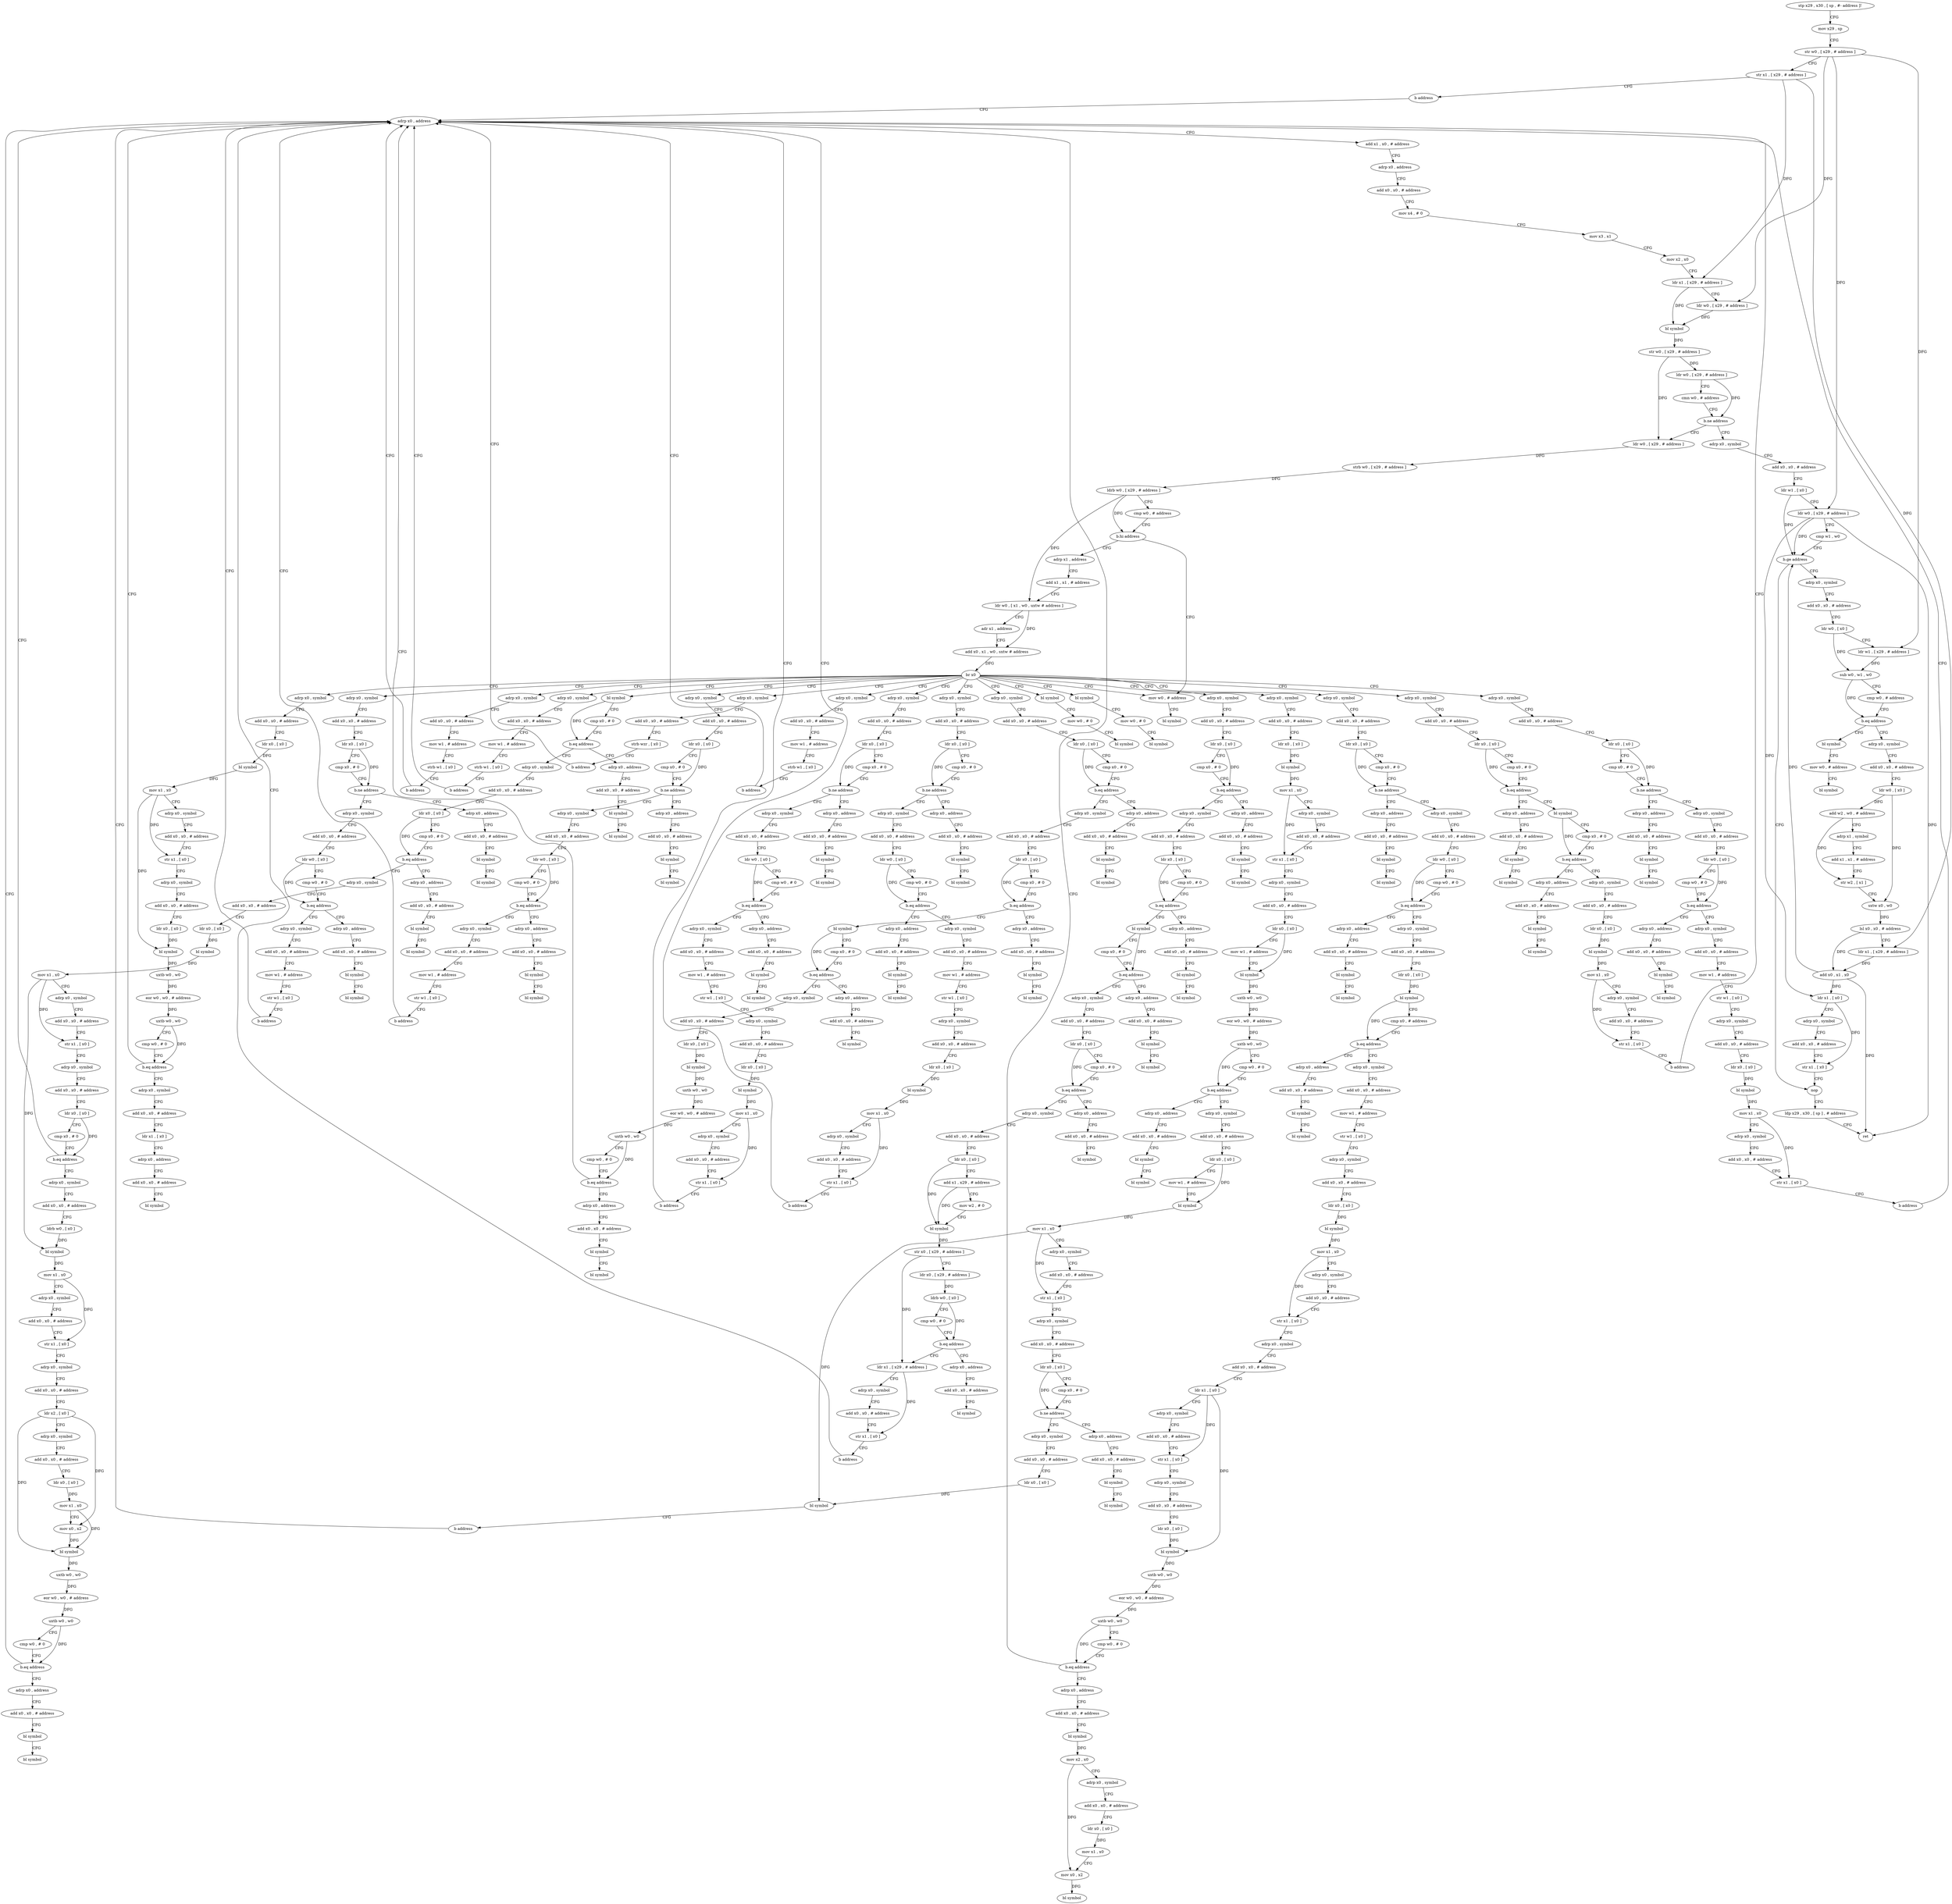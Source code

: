 digraph "func" {
"4219396" [label = "stp x29 , x30 , [ sp , #- address ]!" ]
"4219400" [label = "mov x29 , sp" ]
"4219404" [label = "str w0 , [ x29 , # address ]" ]
"4219408" [label = "str x1 , [ x29 , # address ]" ]
"4219412" [label = "b address" ]
"4221348" [label = "adrp x0 , address" ]
"4221352" [label = "add x1 , x0 , # address" ]
"4221356" [label = "adrp x0 , address" ]
"4221360" [label = "add x0 , x0 , # address" ]
"4221364" [label = "mov x4 , # 0" ]
"4221368" [label = "mov x3 , x1" ]
"4221372" [label = "mov x2 , x0" ]
"4221376" [label = "ldr x1 , [ x29 , # address ]" ]
"4221380" [label = "ldr w0 , [ x29 , # address ]" ]
"4221384" [label = "bl symbol" ]
"4221388" [label = "str w0 , [ x29 , # address ]" ]
"4221392" [label = "ldr w0 , [ x29 , # address ]" ]
"4221396" [label = "cmn w0 , # address" ]
"4221400" [label = "b.ne address" ]
"4219416" [label = "ldr w0 , [ x29 , # address ]" ]
"4221404" [label = "adrp x0 , symbol" ]
"4219420" [label = "strb w0 , [ x29 , # address ]" ]
"4219424" [label = "ldrb w0 , [ x29 , # address ]" ]
"4219428" [label = "cmp w0 , # address" ]
"4219432" [label = "b.hi address" ]
"4221340" [label = "mov w0 , # address" ]
"4219436" [label = "adrp x1 , address" ]
"4221408" [label = "add x0 , x0 , # address" ]
"4221412" [label = "ldr w1 , [ x0 ]" ]
"4221416" [label = "ldr w0 , [ x29 , # address ]" ]
"4221420" [label = "cmp w1 , w0" ]
"4221424" [label = "b.ge address" ]
"4221528" [label = "nop" ]
"4221428" [label = "adrp x0 , symbol" ]
"4221344" [label = "bl symbol" ]
"4219440" [label = "add x1 , x1 , # address" ]
"4219444" [label = "ldr w0 , [ x1 , w0 , uxtw # address ]" ]
"4219448" [label = "adr x1 , address" ]
"4219452" [label = "add x0 , x1 , w0 , sxtw # address" ]
"4219456" [label = "br x0" ]
"4219460" [label = "bl symbol" ]
"4219472" [label = "bl symbol" ]
"4219484" [label = "adrp x0 , symbol" ]
"4219580" [label = "bl symbol" ]
"4219804" [label = "adrp x0 , symbol" ]
"4219956" [label = "adrp x0 , symbol" ]
"4220164" [label = "adrp x0 , symbol" ]
"4220264" [label = "adrp x0 , symbol" ]
"4220284" [label = "adrp x0 , symbol" ]
"4220304" [label = "adrp x0 , symbol" ]
"4220324" [label = "adrp x0 , symbol" ]
"4220504" [label = "adrp x0 , symbol" ]
"4220628" [label = "adrp x0 , symbol" ]
"4220892" [label = "adrp x0 , symbol" ]
"4221016" [label = "adrp x0 , symbol" ]
"4221140" [label = "adrp x0 , symbol" ]
"4221232" [label = "adrp x0 , symbol" ]
"4221324" [label = "adrp x0 , symbol" ]
"4221532" [label = "ldp x29 , x30 , [ sp ] , # address" ]
"4221536" [label = "ret" ]
"4221432" [label = "add x0 , x0 , # address" ]
"4221436" [label = "ldr w0 , [ x0 ]" ]
"4221440" [label = "ldr w1 , [ x29 , # address ]" ]
"4221444" [label = "sub w0 , w1 , w0" ]
"4221448" [label = "cmp w0 , # address" ]
"4221452" [label = "b.eq address" ]
"4221468" [label = "adrp x0 , symbol" ]
"4221456" [label = "bl symbol" ]
"4219464" [label = "mov w0 , # 0" ]
"4219468" [label = "bl symbol" ]
"4219476" [label = "mov w0 , # 0" ]
"4219480" [label = "bl symbol" ]
"4219488" [label = "add x0 , x0 , # address" ]
"4219492" [label = "ldr x0 , [ x0 ]" ]
"4219496" [label = "bl symbol" ]
"4219500" [label = "mov x1 , x0" ]
"4219504" [label = "adrp x0 , symbol" ]
"4219508" [label = "add x0 , x0 , # address" ]
"4219512" [label = "str x1 , [ x0 ]" ]
"4219516" [label = "adrp x0 , symbol" ]
"4219520" [label = "add x0 , x0 , # address" ]
"4219524" [label = "ldr x0 , [ x0 ]" ]
"4219528" [label = "bl symbol" ]
"4219532" [label = "uxtb w0 , w0" ]
"4219536" [label = "eor w0 , w0 , # address" ]
"4219540" [label = "uxtb w0 , w0" ]
"4219544" [label = "cmp w0 , # 0" ]
"4219548" [label = "b.eq address" ]
"4219552" [label = "adrp x0 , symbol" ]
"4219584" [label = "cmp x0 , # 0" ]
"4219588" [label = "b.eq address" ]
"4219608" [label = "adrp x0 , symbol" ]
"4219592" [label = "adrp x0 , address" ]
"4219808" [label = "add x0 , x0 , # address" ]
"4219812" [label = "ldr x0 , [ x0 ]" ]
"4219816" [label = "cmp x0 , # 0" ]
"4219820" [label = "b.eq address" ]
"4219840" [label = "adrp x0 , symbol" ]
"4219824" [label = "adrp x0 , address" ]
"4219960" [label = "add x0 , x0 , # address" ]
"4219964" [label = "ldr x0 , [ x0 ]" ]
"4219968" [label = "cmp x0 , # 0" ]
"4219972" [label = "b.eq address" ]
"4219992" [label = "adrp x0 , symbol" ]
"4219976" [label = "adrp x0 , address" ]
"4220168" [label = "add x0 , x0 , # address" ]
"4220172" [label = "ldr x0 , [ x0 ]" ]
"4220176" [label = "cmp x0 , # 0" ]
"4220180" [label = "b.eq address" ]
"4220200" [label = "bl symbol" ]
"4220184" [label = "adrp x0 , address" ]
"4220268" [label = "add x0 , x0 , # address" ]
"4220272" [label = "mov w1 , # address" ]
"4220276" [label = "strb w1 , [ x0 ]" ]
"4220280" [label = "b address" ]
"4220288" [label = "add x0 , x0 , # address" ]
"4220292" [label = "mov w1 , # address" ]
"4220296" [label = "strb w1 , [ x0 ]" ]
"4220300" [label = "b address" ]
"4220308" [label = "add x0 , x0 , # address" ]
"4220312" [label = "mov w1 , # address" ]
"4220316" [label = "strb w1 , [ x0 ]" ]
"4220320" [label = "b address" ]
"4220328" [label = "add x0 , x0 , # address" ]
"4220332" [label = "ldr x0 , [ x0 ]" ]
"4220336" [label = "bl symbol" ]
"4220340" [label = "mov x1 , x0" ]
"4220344" [label = "adrp x0 , symbol" ]
"4220348" [label = "add x0 , x0 , # address" ]
"4220352" [label = "str x1 , [ x0 ]" ]
"4220356" [label = "adrp x0 , symbol" ]
"4220360" [label = "add x0 , x0 , # address" ]
"4220364" [label = "ldr x0 , [ x0 ]" ]
"4220368" [label = "mov w1 , # address" ]
"4220372" [label = "bl symbol" ]
"4220376" [label = "uxtb w0 , w0" ]
"4220380" [label = "eor w0 , w0 , # address" ]
"4220384" [label = "uxtb w0 , w0" ]
"4220388" [label = "cmp w0 , # 0" ]
"4220392" [label = "b.eq address" ]
"4220412" [label = "adrp x0 , symbol" ]
"4220396" [label = "adrp x0 , address" ]
"4220508" [label = "add x0 , x0 , # address" ]
"4220512" [label = "ldr x0 , [ x0 ]" ]
"4220516" [label = "cmp x0 , # 0" ]
"4220520" [label = "b.ne address" ]
"4220540" [label = "adrp x0 , symbol" ]
"4220524" [label = "adrp x0 , address" ]
"4220632" [label = "add x0 , x0 , # address" ]
"4220636" [label = "ldr x0 , [ x0 ]" ]
"4220640" [label = "cmp x0 , # 0" ]
"4220644" [label = "b.ne address" ]
"4220664" [label = "adrp x0 , symbol" ]
"4220648" [label = "adrp x0 , address" ]
"4220896" [label = "add x0 , x0 , # address" ]
"4220900" [label = "ldr x0 , [ x0 ]" ]
"4220904" [label = "cmp x0 , # 0" ]
"4220908" [label = "b.ne address" ]
"4220928" [label = "adrp x0 , symbol" ]
"4220912" [label = "adrp x0 , address" ]
"4221020" [label = "add x0 , x0 , # address" ]
"4221024" [label = "ldr x0 , [ x0 ]" ]
"4221028" [label = "cmp x0 , # 0" ]
"4221032" [label = "b.ne address" ]
"4221052" [label = "adrp x0 , symbol" ]
"4221036" [label = "adrp x0 , address" ]
"4221144" [label = "add x0 , x0 , # address" ]
"4221148" [label = "ldr x0 , [ x0 ]" ]
"4221152" [label = "cmp x0 , # 0" ]
"4221156" [label = "b.ne address" ]
"4221176" [label = "adrp x0 , symbol" ]
"4221160" [label = "adrp x0 , address" ]
"4221236" [label = "add x0 , x0 , # address" ]
"4221240" [label = "ldr x0 , [ x0 ]" ]
"4221244" [label = "cmp x0 , # 0" ]
"4221248" [label = "b.ne address" ]
"4221268" [label = "adrp x0 , symbol" ]
"4221252" [label = "adrp x0 , address" ]
"4221328" [label = "add x0 , x0 , # address" ]
"4221332" [label = "strb wzr , [ x0 ]" ]
"4221336" [label = "b address" ]
"4221472" [label = "add x0 , x0 , # address" ]
"4221476" [label = "ldr w0 , [ x0 ]" ]
"4221480" [label = "add w2 , w0 , # address" ]
"4221484" [label = "adrp x1 , symbol" ]
"4221488" [label = "add x1 , x1 , # address" ]
"4221492" [label = "str w2 , [ x1 ]" ]
"4221496" [label = "sxtw x0 , w0" ]
"4221500" [label = "lsl x0 , x0 , # address" ]
"4221504" [label = "ldr x1 , [ x29 , # address ]" ]
"4221508" [label = "add x0 , x1 , x0" ]
"4221512" [label = "ldr x1 , [ x0 ]" ]
"4221516" [label = "adrp x0 , symbol" ]
"4221520" [label = "add x0 , x0 , # address" ]
"4221524" [label = "str x1 , [ x0 ]" ]
"4221460" [label = "mov w0 , # address" ]
"4221464" [label = "bl symbol" ]
"4219556" [label = "add x0 , x0 , # address" ]
"4219560" [label = "ldr x1 , [ x0 ]" ]
"4219564" [label = "adrp x0 , address" ]
"4219568" [label = "add x0 , x0 , # address" ]
"4219572" [label = "bl symbol" ]
"4219612" [label = "add x0 , x0 , # address" ]
"4219616" [label = "ldr x0 , [ x0 ]" ]
"4219620" [label = "cmp x0 , # 0" ]
"4219624" [label = "b.eq address" ]
"4219644" [label = "adrp x0 , symbol" ]
"4219628" [label = "adrp x0 , address" ]
"4219596" [label = "add x0 , x0 , # address" ]
"4219600" [label = "bl symbol" ]
"4219604" [label = "bl symbol" ]
"4219844" [label = "add x0 , x0 , # address" ]
"4219848" [label = "ldr x0 , [ x0 ]" ]
"4219852" [label = "cmp x0 , # 0" ]
"4219856" [label = "b.eq address" ]
"4219876" [label = "bl symbol" ]
"4219860" [label = "adrp x0 , address" ]
"4219828" [label = "add x0 , x0 , # address" ]
"4219832" [label = "bl symbol" ]
"4219836" [label = "bl symbol" ]
"4219996" [label = "add x0 , x0 , # address" ]
"4220000" [label = "ldr x0 , [ x0 ]" ]
"4220004" [label = "cmp x0 , # 0" ]
"4220008" [label = "b.eq address" ]
"4220028" [label = "bl symbol" ]
"4220012" [label = "adrp x0 , address" ]
"4219980" [label = "add x0 , x0 , # address" ]
"4219984" [label = "bl symbol" ]
"4219988" [label = "bl symbol" ]
"4220204" [label = "cmp x0 , # 0" ]
"4220208" [label = "b.eq address" ]
"4220228" [label = "adrp x0 , symbol" ]
"4220212" [label = "adrp x0 , address" ]
"4220188" [label = "add x0 , x0 , # address" ]
"4220192" [label = "bl symbol" ]
"4220196" [label = "bl symbol" ]
"4220416" [label = "add x0 , x0 , # address" ]
"4220420" [label = "ldr x0 , [ x0 ]" ]
"4220424" [label = "mov w1 , # address" ]
"4220428" [label = "bl symbol" ]
"4220432" [label = "mov x1 , x0" ]
"4220436" [label = "adrp x0 , symbol" ]
"4220440" [label = "add x0 , x0 , # address" ]
"4220444" [label = "str x1 , [ x0 ]" ]
"4220448" [label = "adrp x0 , symbol" ]
"4220452" [label = "add x0 , x0 , # address" ]
"4220456" [label = "ldr x0 , [ x0 ]" ]
"4220460" [label = "cmp x0 , # 0" ]
"4220464" [label = "b.ne address" ]
"4220484" [label = "adrp x0 , symbol" ]
"4220468" [label = "adrp x0 , address" ]
"4220400" [label = "add x0 , x0 , # address" ]
"4220404" [label = "bl symbol" ]
"4220408" [label = "bl symbol" ]
"4220544" [label = "add x0 , x0 , # address" ]
"4220548" [label = "ldr w0 , [ x0 ]" ]
"4220552" [label = "cmp w0 , # 0" ]
"4220556" [label = "b.eq address" ]
"4220576" [label = "adrp x0 , symbol" ]
"4220560" [label = "adrp x0 , address" ]
"4220528" [label = "add x0 , x0 , # address" ]
"4220532" [label = "bl symbol" ]
"4220536" [label = "bl symbol" ]
"4220668" [label = "add x0 , x0 , # address" ]
"4220672" [label = "ldr w0 , [ x0 ]" ]
"4220676" [label = "cmp w0 , # 0" ]
"4220680" [label = "b.eq address" ]
"4220700" [label = "adrp x0 , symbol" ]
"4220684" [label = "adrp x0 , address" ]
"4220652" [label = "add x0 , x0 , # address" ]
"4220656" [label = "bl symbol" ]
"4220660" [label = "bl symbol" ]
"4220932" [label = "add x0 , x0 , # address" ]
"4220936" [label = "ldr w0 , [ x0 ]" ]
"4220940" [label = "cmp w0 , # 0" ]
"4220944" [label = "b.eq address" ]
"4220964" [label = "adrp x0 , symbol" ]
"4220948" [label = "adrp x0 , address" ]
"4220916" [label = "add x0 , x0 , # address" ]
"4220920" [label = "bl symbol" ]
"4220924" [label = "bl symbol" ]
"4221056" [label = "add x0 , x0 , # address" ]
"4221060" [label = "ldr w0 , [ x0 ]" ]
"4221064" [label = "cmp w0 , # 0" ]
"4221068" [label = "b.eq address" ]
"4221088" [label = "adrp x0 , symbol" ]
"4221072" [label = "adrp x0 , address" ]
"4221040" [label = "add x0 , x0 , # address" ]
"4221044" [label = "bl symbol" ]
"4221048" [label = "bl symbol" ]
"4221180" [label = "add x0 , x0 , # address" ]
"4221184" [label = "ldr w0 , [ x0 ]" ]
"4221188" [label = "cmp w0 , # 0" ]
"4221192" [label = "b.eq address" ]
"4221212" [label = "adrp x0 , symbol" ]
"4221196" [label = "adrp x0 , address" ]
"4221164" [label = "add x0 , x0 , # address" ]
"4221168" [label = "bl symbol" ]
"4221172" [label = "bl symbol" ]
"4221272" [label = "add x0 , x0 , # address" ]
"4221276" [label = "ldr w0 , [ x0 ]" ]
"4221280" [label = "cmp w0 , # 0" ]
"4221284" [label = "b.eq address" ]
"4221304" [label = "adrp x0 , symbol" ]
"4221288" [label = "adrp x0 , address" ]
"4221256" [label = "add x0 , x0 , # address" ]
"4221260" [label = "bl symbol" ]
"4221264" [label = "bl symbol" ]
"4219648" [label = "add x0 , x0 , # address" ]
"4219652" [label = "ldr x0 , [ x0 ]" ]
"4219656" [label = "bl symbol" ]
"4219660" [label = "mov x1 , x0" ]
"4219664" [label = "adrp x0 , symbol" ]
"4219668" [label = "add x0 , x0 , # address" ]
"4219672" [label = "str x1 , [ x0 ]" ]
"4219676" [label = "adrp x0 , symbol" ]
"4219680" [label = "add x0 , x0 , # address" ]
"4219684" [label = "ldr x0 , [ x0 ]" ]
"4219688" [label = "cmp x0 , # 0" ]
"4219692" [label = "b.eq address" ]
"4219696" [label = "adrp x0 , symbol" ]
"4219632" [label = "add x0 , x0 , # address" ]
"4219636" [label = "bl symbol" ]
"4219640" [label = "bl symbol" ]
"4219880" [label = "cmp x0 , # 0" ]
"4219884" [label = "b.eq address" ]
"4219900" [label = "adrp x0 , symbol" ]
"4219888" [label = "adrp x0 , address" ]
"4219864" [label = "add x0 , x0 , # address" ]
"4219868" [label = "bl symbol" ]
"4219872" [label = "bl symbol" ]
"4220032" [label = "cmp x0 , # 0" ]
"4220036" [label = "b.eq address" ]
"4220056" [label = "adrp x0 , symbol" ]
"4220040" [label = "adrp x0 , address" ]
"4220016" [label = "add x0 , x0 , # address" ]
"4220020" [label = "bl symbol" ]
"4220024" [label = "bl symbol" ]
"4220232" [label = "add x0 , x0 , # address" ]
"4220236" [label = "ldr x0 , [ x0 ]" ]
"4220240" [label = "bl symbol" ]
"4220244" [label = "mov x1 , x0" ]
"4220248" [label = "adrp x0 , symbol" ]
"4220252" [label = "add x0 , x0 , # address" ]
"4220256" [label = "str x1 , [ x0 ]" ]
"4220260" [label = "b address" ]
"4220216" [label = "add x0 , x0 , # address" ]
"4220220" [label = "bl symbol" ]
"4220224" [label = "bl symbol" ]
"4220488" [label = "add x0 , x0 , # address" ]
"4220492" [label = "ldr x0 , [ x0 ]" ]
"4220496" [label = "bl symbol" ]
"4220500" [label = "b address" ]
"4220472" [label = "add x0 , x0 , # address" ]
"4220476" [label = "bl symbol" ]
"4220480" [label = "bl symbol" ]
"4220580" [label = "add x0 , x0 , # address" ]
"4220584" [label = "mov w1 , # address" ]
"4220588" [label = "str w1 , [ x0 ]" ]
"4220592" [label = "adrp x0 , symbol" ]
"4220596" [label = "add x0 , x0 , # address" ]
"4220600" [label = "ldr x0 , [ x0 ]" ]
"4220604" [label = "bl symbol" ]
"4220608" [label = "mov x1 , x0" ]
"4220612" [label = "adrp x0 , symbol" ]
"4220616" [label = "add x0 , x0 , # address" ]
"4220620" [label = "str x1 , [ x0 ]" ]
"4220624" [label = "b address" ]
"4220564" [label = "add x0 , x0 , # address" ]
"4220568" [label = "bl symbol" ]
"4220572" [label = "bl symbol" ]
"4220704" [label = "add x0 , x0 , # address" ]
"4220708" [label = "ldr x0 , [ x0 ]" ]
"4220712" [label = "bl symbol" ]
"4220716" [label = "cmp x0 , # address" ]
"4220720" [label = "b.eq address" ]
"4220740" [label = "adrp x0 , symbol" ]
"4220724" [label = "adrp x0 , address" ]
"4220688" [label = "add x0 , x0 , # address" ]
"4220692" [label = "bl symbol" ]
"4220696" [label = "bl symbol" ]
"4220968" [label = "add x0 , x0 , # address" ]
"4220972" [label = "mov w1 , # address" ]
"4220976" [label = "str w1 , [ x0 ]" ]
"4220980" [label = "adrp x0 , symbol" ]
"4220984" [label = "add x0 , x0 , # address" ]
"4220988" [label = "ldr x0 , [ x0 ]" ]
"4220992" [label = "bl symbol" ]
"4220996" [label = "mov x1 , x0" ]
"4221000" [label = "adrp x0 , symbol" ]
"4221004" [label = "add x0 , x0 , # address" ]
"4221008" [label = "str x1 , [ x0 ]" ]
"4221012" [label = "b address" ]
"4220952" [label = "add x0 , x0 , # address" ]
"4220956" [label = "bl symbol" ]
"4220960" [label = "bl symbol" ]
"4221092" [label = "add x0 , x0 , # address" ]
"4221096" [label = "mov w1 , # address" ]
"4221100" [label = "str w1 , [ x0 ]" ]
"4221104" [label = "adrp x0 , symbol" ]
"4221108" [label = "add x0 , x0 , # address" ]
"4221112" [label = "ldr x0 , [ x0 ]" ]
"4221116" [label = "bl symbol" ]
"4221120" [label = "mov x1 , x0" ]
"4221124" [label = "adrp x0 , symbol" ]
"4221128" [label = "add x0 , x0 , # address" ]
"4221132" [label = "str x1 , [ x0 ]" ]
"4221136" [label = "b address" ]
"4221076" [label = "add x0 , x0 , # address" ]
"4221080" [label = "bl symbol" ]
"4221084" [label = "bl symbol" ]
"4221216" [label = "add x0 , x0 , # address" ]
"4221220" [label = "mov w1 , # address" ]
"4221224" [label = "str w1 , [ x0 ]" ]
"4221228" [label = "b address" ]
"4221200" [label = "add x0 , x0 , # address" ]
"4221204" [label = "bl symbol" ]
"4221208" [label = "bl symbol" ]
"4221308" [label = "add x0 , x0 , # address" ]
"4221312" [label = "mov w1 , # address" ]
"4221316" [label = "str w1 , [ x0 ]" ]
"4221320" [label = "b address" ]
"4221292" [label = "add x0 , x0 , # address" ]
"4221296" [label = "bl symbol" ]
"4221300" [label = "bl symbol" ]
"4219700" [label = "add x0 , x0 , # address" ]
"4219704" [label = "ldrb w0 , [ x0 ]" ]
"4219708" [label = "bl symbol" ]
"4219712" [label = "mov x1 , x0" ]
"4219716" [label = "adrp x0 , symbol" ]
"4219720" [label = "add x0 , x0 , # address" ]
"4219724" [label = "str x1 , [ x0 ]" ]
"4219728" [label = "adrp x0 , symbol" ]
"4219732" [label = "add x0 , x0 , # address" ]
"4219736" [label = "ldr x2 , [ x0 ]" ]
"4219740" [label = "adrp x0 , symbol" ]
"4219744" [label = "add x0 , x0 , # address" ]
"4219748" [label = "ldr x0 , [ x0 ]" ]
"4219752" [label = "mov x1 , x0" ]
"4219756" [label = "mov x0 , x2" ]
"4219760" [label = "bl symbol" ]
"4219764" [label = "uxtb w0 , w0" ]
"4219768" [label = "eor w0 , w0 , # address" ]
"4219772" [label = "uxtb w0 , w0" ]
"4219776" [label = "cmp w0 , # 0" ]
"4219780" [label = "b.eq address" ]
"4219784" [label = "adrp x0 , address" ]
"4219904" [label = "add x0 , x0 , # address" ]
"4219908" [label = "ldr x0 , [ x0 ]" ]
"4219912" [label = "bl symbol" ]
"4219916" [label = "uxtb w0 , w0" ]
"4219920" [label = "eor w0 , w0 , # address" ]
"4219924" [label = "uxtb w0 , w0" ]
"4219928" [label = "cmp w0 , # 0" ]
"4219932" [label = "b.eq address" ]
"4219936" [label = "adrp x0 , address" ]
"4219892" [label = "add x0 , x0 , # address" ]
"4219896" [label = "bl symbol" ]
"4220060" [label = "add x0 , x0 , # address" ]
"4220064" [label = "ldr x0 , [ x0 ]" ]
"4220068" [label = "cmp x0 , # 0" ]
"4220072" [label = "b.eq address" ]
"4220088" [label = "adrp x0 , symbol" ]
"4220076" [label = "adrp x0 , address" ]
"4220044" [label = "add x0 , x0 , # address" ]
"4220048" [label = "bl symbol" ]
"4220052" [label = "bl symbol" ]
"4220744" [label = "add x0 , x0 , # address" ]
"4220748" [label = "mov w1 , # address" ]
"4220752" [label = "str w1 , [ x0 ]" ]
"4220756" [label = "adrp x0 , symbol" ]
"4220760" [label = "add x0 , x0 , # address" ]
"4220764" [label = "ldr x0 , [ x0 ]" ]
"4220768" [label = "bl symbol" ]
"4220772" [label = "mov x1 , x0" ]
"4220776" [label = "adrp x0 , symbol" ]
"4220780" [label = "add x0 , x0 , # address" ]
"4220784" [label = "str x1 , [ x0 ]" ]
"4220788" [label = "adrp x0 , symbol" ]
"4220792" [label = "add x0 , x0 , # address" ]
"4220796" [label = "ldr x1 , [ x0 ]" ]
"4220800" [label = "adrp x0 , symbol" ]
"4220804" [label = "add x0 , x0 , # address" ]
"4220808" [label = "str x1 , [ x0 ]" ]
"4220812" [label = "adrp x0 , symbol" ]
"4220816" [label = "add x0 , x0 , # address" ]
"4220820" [label = "ldr x0 , [ x0 ]" ]
"4220824" [label = "bl symbol" ]
"4220828" [label = "uxtb w0 , w0" ]
"4220832" [label = "eor w0 , w0 , # address" ]
"4220836" [label = "uxtb w0 , w0" ]
"4220840" [label = "cmp w0 , # 0" ]
"4220844" [label = "b.eq address" ]
"4220848" [label = "adrp x0 , address" ]
"4220728" [label = "add x0 , x0 , # address" ]
"4220732" [label = "bl symbol" ]
"4220736" [label = "bl symbol" ]
"4219788" [label = "add x0 , x0 , # address" ]
"4219792" [label = "bl symbol" ]
"4219796" [label = "bl symbol" ]
"4219940" [label = "add x0 , x0 , # address" ]
"4219944" [label = "bl symbol" ]
"4219948" [label = "bl symbol" ]
"4220092" [label = "add x0 , x0 , # address" ]
"4220096" [label = "ldr x0 , [ x0 ]" ]
"4220100" [label = "add x1 , x29 , # address" ]
"4220104" [label = "mov w2 , # 0" ]
"4220108" [label = "bl symbol" ]
"4220112" [label = "str x0 , [ x29 , # address ]" ]
"4220116" [label = "ldr x0 , [ x29 , # address ]" ]
"4220120" [label = "ldrb w0 , [ x0 ]" ]
"4220124" [label = "cmp w0 , # 0" ]
"4220128" [label = "b.eq address" ]
"4220144" [label = "ldr x1 , [ x29 , # address ]" ]
"4220132" [label = "adrp x0 , address" ]
"4220080" [label = "add x0 , x0 , # address" ]
"4220084" [label = "bl symbol" ]
"4220852" [label = "add x0 , x0 , # address" ]
"4220856" [label = "bl symbol" ]
"4220860" [label = "mov x2 , x0" ]
"4220864" [label = "adrp x0 , symbol" ]
"4220868" [label = "add x0 , x0 , # address" ]
"4220872" [label = "ldr x0 , [ x0 ]" ]
"4220876" [label = "mov x1 , x0" ]
"4220880" [label = "mov x0 , x2" ]
"4220884" [label = "bl symbol" ]
"4220148" [label = "adrp x0 , symbol" ]
"4220152" [label = "add x0 , x0 , # address" ]
"4220156" [label = "str x1 , [ x0 ]" ]
"4220160" [label = "b address" ]
"4220136" [label = "add x0 , x0 , # address" ]
"4220140" [label = "bl symbol" ]
"4219396" -> "4219400" [ label = "CFG" ]
"4219400" -> "4219404" [ label = "CFG" ]
"4219404" -> "4219408" [ label = "CFG" ]
"4219404" -> "4221380" [ label = "DFG" ]
"4219404" -> "4221416" [ label = "DFG" ]
"4219404" -> "4221440" [ label = "DFG" ]
"4219408" -> "4219412" [ label = "CFG" ]
"4219408" -> "4221376" [ label = "DFG" ]
"4219408" -> "4221504" [ label = "DFG" ]
"4219412" -> "4221348" [ label = "CFG" ]
"4221348" -> "4221352" [ label = "CFG" ]
"4221352" -> "4221356" [ label = "CFG" ]
"4221356" -> "4221360" [ label = "CFG" ]
"4221360" -> "4221364" [ label = "CFG" ]
"4221364" -> "4221368" [ label = "CFG" ]
"4221368" -> "4221372" [ label = "CFG" ]
"4221372" -> "4221376" [ label = "CFG" ]
"4221376" -> "4221380" [ label = "CFG" ]
"4221376" -> "4221384" [ label = "DFG" ]
"4221380" -> "4221384" [ label = "DFG" ]
"4221384" -> "4221388" [ label = "DFG" ]
"4221388" -> "4221392" [ label = "DFG" ]
"4221388" -> "4219416" [ label = "DFG" ]
"4221392" -> "4221396" [ label = "CFG" ]
"4221392" -> "4221400" [ label = "DFG" ]
"4221396" -> "4221400" [ label = "CFG" ]
"4221400" -> "4219416" [ label = "CFG" ]
"4221400" -> "4221404" [ label = "CFG" ]
"4219416" -> "4219420" [ label = "DFG" ]
"4221404" -> "4221408" [ label = "CFG" ]
"4219420" -> "4219424" [ label = "DFG" ]
"4219424" -> "4219428" [ label = "CFG" ]
"4219424" -> "4219432" [ label = "DFG" ]
"4219424" -> "4219444" [ label = "DFG" ]
"4219428" -> "4219432" [ label = "CFG" ]
"4219432" -> "4221340" [ label = "CFG" ]
"4219432" -> "4219436" [ label = "CFG" ]
"4221340" -> "4221344" [ label = "CFG" ]
"4219436" -> "4219440" [ label = "CFG" ]
"4221408" -> "4221412" [ label = "CFG" ]
"4221412" -> "4221416" [ label = "CFG" ]
"4221412" -> "4221424" [ label = "DFG" ]
"4221416" -> "4221420" [ label = "CFG" ]
"4221416" -> "4221424" [ label = "DFG" ]
"4221416" -> "4221536" [ label = "DFG" ]
"4221416" -> "4221512" [ label = "DFG" ]
"4221420" -> "4221424" [ label = "CFG" ]
"4221424" -> "4221528" [ label = "CFG" ]
"4221424" -> "4221428" [ label = "CFG" ]
"4221528" -> "4221532" [ label = "CFG" ]
"4221428" -> "4221432" [ label = "CFG" ]
"4219440" -> "4219444" [ label = "CFG" ]
"4219444" -> "4219448" [ label = "CFG" ]
"4219444" -> "4219452" [ label = "DFG" ]
"4219448" -> "4219452" [ label = "CFG" ]
"4219452" -> "4219456" [ label = "DFG" ]
"4219456" -> "4219460" [ label = "CFG" ]
"4219456" -> "4219472" [ label = "CFG" ]
"4219456" -> "4219484" [ label = "CFG" ]
"4219456" -> "4219580" [ label = "CFG" ]
"4219456" -> "4219804" [ label = "CFG" ]
"4219456" -> "4219956" [ label = "CFG" ]
"4219456" -> "4220164" [ label = "CFG" ]
"4219456" -> "4220264" [ label = "CFG" ]
"4219456" -> "4220284" [ label = "CFG" ]
"4219456" -> "4220304" [ label = "CFG" ]
"4219456" -> "4220324" [ label = "CFG" ]
"4219456" -> "4220504" [ label = "CFG" ]
"4219456" -> "4220628" [ label = "CFG" ]
"4219456" -> "4220892" [ label = "CFG" ]
"4219456" -> "4221016" [ label = "CFG" ]
"4219456" -> "4221140" [ label = "CFG" ]
"4219456" -> "4221232" [ label = "CFG" ]
"4219456" -> "4221324" [ label = "CFG" ]
"4219456" -> "4221340" [ label = "CFG" ]
"4219460" -> "4219464" [ label = "CFG" ]
"4219472" -> "4219476" [ label = "CFG" ]
"4219484" -> "4219488" [ label = "CFG" ]
"4219580" -> "4219584" [ label = "CFG" ]
"4219580" -> "4219588" [ label = "DFG" ]
"4219804" -> "4219808" [ label = "CFG" ]
"4219956" -> "4219960" [ label = "CFG" ]
"4220164" -> "4220168" [ label = "CFG" ]
"4220264" -> "4220268" [ label = "CFG" ]
"4220284" -> "4220288" [ label = "CFG" ]
"4220304" -> "4220308" [ label = "CFG" ]
"4220324" -> "4220328" [ label = "CFG" ]
"4220504" -> "4220508" [ label = "CFG" ]
"4220628" -> "4220632" [ label = "CFG" ]
"4220892" -> "4220896" [ label = "CFG" ]
"4221016" -> "4221020" [ label = "CFG" ]
"4221140" -> "4221144" [ label = "CFG" ]
"4221232" -> "4221236" [ label = "CFG" ]
"4221324" -> "4221328" [ label = "CFG" ]
"4221532" -> "4221536" [ label = "CFG" ]
"4221432" -> "4221436" [ label = "CFG" ]
"4221436" -> "4221440" [ label = "CFG" ]
"4221436" -> "4221444" [ label = "DFG" ]
"4221440" -> "4221444" [ label = "DFG" ]
"4221444" -> "4221448" [ label = "CFG" ]
"4221444" -> "4221452" [ label = "DFG" ]
"4221448" -> "4221452" [ label = "CFG" ]
"4221452" -> "4221468" [ label = "CFG" ]
"4221452" -> "4221456" [ label = "CFG" ]
"4221468" -> "4221472" [ label = "CFG" ]
"4221456" -> "4221460" [ label = "CFG" ]
"4219464" -> "4219468" [ label = "CFG" ]
"4219476" -> "4219480" [ label = "CFG" ]
"4219488" -> "4219492" [ label = "CFG" ]
"4219492" -> "4219496" [ label = "DFG" ]
"4219496" -> "4219500" [ label = "DFG" ]
"4219500" -> "4219504" [ label = "CFG" ]
"4219500" -> "4219512" [ label = "DFG" ]
"4219500" -> "4219528" [ label = "DFG" ]
"4219504" -> "4219508" [ label = "CFG" ]
"4219508" -> "4219512" [ label = "CFG" ]
"4219512" -> "4219516" [ label = "CFG" ]
"4219516" -> "4219520" [ label = "CFG" ]
"4219520" -> "4219524" [ label = "CFG" ]
"4219524" -> "4219528" [ label = "DFG" ]
"4219528" -> "4219532" [ label = "DFG" ]
"4219532" -> "4219536" [ label = "DFG" ]
"4219536" -> "4219540" [ label = "DFG" ]
"4219540" -> "4219544" [ label = "CFG" ]
"4219540" -> "4219548" [ label = "DFG" ]
"4219544" -> "4219548" [ label = "CFG" ]
"4219548" -> "4221348" [ label = "CFG" ]
"4219548" -> "4219552" [ label = "CFG" ]
"4219552" -> "4219556" [ label = "CFG" ]
"4219584" -> "4219588" [ label = "CFG" ]
"4219588" -> "4219608" [ label = "CFG" ]
"4219588" -> "4219592" [ label = "CFG" ]
"4219608" -> "4219612" [ label = "CFG" ]
"4219592" -> "4219596" [ label = "CFG" ]
"4219808" -> "4219812" [ label = "CFG" ]
"4219812" -> "4219816" [ label = "CFG" ]
"4219812" -> "4219820" [ label = "DFG" ]
"4219816" -> "4219820" [ label = "CFG" ]
"4219820" -> "4219840" [ label = "CFG" ]
"4219820" -> "4219824" [ label = "CFG" ]
"4219840" -> "4219844" [ label = "CFG" ]
"4219824" -> "4219828" [ label = "CFG" ]
"4219960" -> "4219964" [ label = "CFG" ]
"4219964" -> "4219968" [ label = "CFG" ]
"4219964" -> "4219972" [ label = "DFG" ]
"4219968" -> "4219972" [ label = "CFG" ]
"4219972" -> "4219992" [ label = "CFG" ]
"4219972" -> "4219976" [ label = "CFG" ]
"4219992" -> "4219996" [ label = "CFG" ]
"4219976" -> "4219980" [ label = "CFG" ]
"4220168" -> "4220172" [ label = "CFG" ]
"4220172" -> "4220176" [ label = "CFG" ]
"4220172" -> "4220180" [ label = "DFG" ]
"4220176" -> "4220180" [ label = "CFG" ]
"4220180" -> "4220200" [ label = "CFG" ]
"4220180" -> "4220184" [ label = "CFG" ]
"4220200" -> "4220204" [ label = "CFG" ]
"4220200" -> "4220208" [ label = "DFG" ]
"4220184" -> "4220188" [ label = "CFG" ]
"4220268" -> "4220272" [ label = "CFG" ]
"4220272" -> "4220276" [ label = "CFG" ]
"4220276" -> "4220280" [ label = "CFG" ]
"4220280" -> "4221348" [ label = "CFG" ]
"4220288" -> "4220292" [ label = "CFG" ]
"4220292" -> "4220296" [ label = "CFG" ]
"4220296" -> "4220300" [ label = "CFG" ]
"4220300" -> "4221348" [ label = "CFG" ]
"4220308" -> "4220312" [ label = "CFG" ]
"4220312" -> "4220316" [ label = "CFG" ]
"4220316" -> "4220320" [ label = "CFG" ]
"4220320" -> "4221348" [ label = "CFG" ]
"4220328" -> "4220332" [ label = "CFG" ]
"4220332" -> "4220336" [ label = "DFG" ]
"4220336" -> "4220340" [ label = "DFG" ]
"4220340" -> "4220344" [ label = "CFG" ]
"4220340" -> "4220352" [ label = "DFG" ]
"4220344" -> "4220348" [ label = "CFG" ]
"4220348" -> "4220352" [ label = "CFG" ]
"4220352" -> "4220356" [ label = "CFG" ]
"4220356" -> "4220360" [ label = "CFG" ]
"4220360" -> "4220364" [ label = "CFG" ]
"4220364" -> "4220368" [ label = "CFG" ]
"4220364" -> "4220372" [ label = "DFG" ]
"4220368" -> "4220372" [ label = "CFG" ]
"4220372" -> "4220376" [ label = "DFG" ]
"4220376" -> "4220380" [ label = "DFG" ]
"4220380" -> "4220384" [ label = "DFG" ]
"4220384" -> "4220388" [ label = "CFG" ]
"4220384" -> "4220392" [ label = "DFG" ]
"4220388" -> "4220392" [ label = "CFG" ]
"4220392" -> "4220412" [ label = "CFG" ]
"4220392" -> "4220396" [ label = "CFG" ]
"4220412" -> "4220416" [ label = "CFG" ]
"4220396" -> "4220400" [ label = "CFG" ]
"4220508" -> "4220512" [ label = "CFG" ]
"4220512" -> "4220516" [ label = "CFG" ]
"4220512" -> "4220520" [ label = "DFG" ]
"4220516" -> "4220520" [ label = "CFG" ]
"4220520" -> "4220540" [ label = "CFG" ]
"4220520" -> "4220524" [ label = "CFG" ]
"4220540" -> "4220544" [ label = "CFG" ]
"4220524" -> "4220528" [ label = "CFG" ]
"4220632" -> "4220636" [ label = "CFG" ]
"4220636" -> "4220640" [ label = "CFG" ]
"4220636" -> "4220644" [ label = "DFG" ]
"4220640" -> "4220644" [ label = "CFG" ]
"4220644" -> "4220664" [ label = "CFG" ]
"4220644" -> "4220648" [ label = "CFG" ]
"4220664" -> "4220668" [ label = "CFG" ]
"4220648" -> "4220652" [ label = "CFG" ]
"4220896" -> "4220900" [ label = "CFG" ]
"4220900" -> "4220904" [ label = "CFG" ]
"4220900" -> "4220908" [ label = "DFG" ]
"4220904" -> "4220908" [ label = "CFG" ]
"4220908" -> "4220928" [ label = "CFG" ]
"4220908" -> "4220912" [ label = "CFG" ]
"4220928" -> "4220932" [ label = "CFG" ]
"4220912" -> "4220916" [ label = "CFG" ]
"4221020" -> "4221024" [ label = "CFG" ]
"4221024" -> "4221028" [ label = "CFG" ]
"4221024" -> "4221032" [ label = "DFG" ]
"4221028" -> "4221032" [ label = "CFG" ]
"4221032" -> "4221052" [ label = "CFG" ]
"4221032" -> "4221036" [ label = "CFG" ]
"4221052" -> "4221056" [ label = "CFG" ]
"4221036" -> "4221040" [ label = "CFG" ]
"4221144" -> "4221148" [ label = "CFG" ]
"4221148" -> "4221152" [ label = "CFG" ]
"4221148" -> "4221156" [ label = "DFG" ]
"4221152" -> "4221156" [ label = "CFG" ]
"4221156" -> "4221176" [ label = "CFG" ]
"4221156" -> "4221160" [ label = "CFG" ]
"4221176" -> "4221180" [ label = "CFG" ]
"4221160" -> "4221164" [ label = "CFG" ]
"4221236" -> "4221240" [ label = "CFG" ]
"4221240" -> "4221244" [ label = "CFG" ]
"4221240" -> "4221248" [ label = "DFG" ]
"4221244" -> "4221248" [ label = "CFG" ]
"4221248" -> "4221268" [ label = "CFG" ]
"4221248" -> "4221252" [ label = "CFG" ]
"4221268" -> "4221272" [ label = "CFG" ]
"4221252" -> "4221256" [ label = "CFG" ]
"4221328" -> "4221332" [ label = "CFG" ]
"4221332" -> "4221336" [ label = "CFG" ]
"4221336" -> "4221348" [ label = "CFG" ]
"4221472" -> "4221476" [ label = "CFG" ]
"4221476" -> "4221480" [ label = "DFG" ]
"4221476" -> "4221496" [ label = "DFG" ]
"4221480" -> "4221484" [ label = "CFG" ]
"4221480" -> "4221492" [ label = "DFG" ]
"4221484" -> "4221488" [ label = "CFG" ]
"4221488" -> "4221492" [ label = "CFG" ]
"4221492" -> "4221496" [ label = "CFG" ]
"4221496" -> "4221500" [ label = "DFG" ]
"4221500" -> "4221504" [ label = "CFG" ]
"4221500" -> "4221508" [ label = "DFG" ]
"4221504" -> "4221508" [ label = "DFG" ]
"4221508" -> "4221512" [ label = "DFG" ]
"4221508" -> "4221424" [ label = "DFG" ]
"4221508" -> "4221536" [ label = "DFG" ]
"4221512" -> "4221516" [ label = "CFG" ]
"4221512" -> "4221524" [ label = "DFG" ]
"4221516" -> "4221520" [ label = "CFG" ]
"4221520" -> "4221524" [ label = "CFG" ]
"4221524" -> "4221528" [ label = "CFG" ]
"4221460" -> "4221464" [ label = "CFG" ]
"4219556" -> "4219560" [ label = "CFG" ]
"4219560" -> "4219564" [ label = "CFG" ]
"4219564" -> "4219568" [ label = "CFG" ]
"4219568" -> "4219572" [ label = "CFG" ]
"4219612" -> "4219616" [ label = "CFG" ]
"4219616" -> "4219620" [ label = "CFG" ]
"4219616" -> "4219624" [ label = "DFG" ]
"4219620" -> "4219624" [ label = "CFG" ]
"4219624" -> "4219644" [ label = "CFG" ]
"4219624" -> "4219628" [ label = "CFG" ]
"4219644" -> "4219648" [ label = "CFG" ]
"4219628" -> "4219632" [ label = "CFG" ]
"4219596" -> "4219600" [ label = "CFG" ]
"4219600" -> "4219604" [ label = "CFG" ]
"4219844" -> "4219848" [ label = "CFG" ]
"4219848" -> "4219852" [ label = "CFG" ]
"4219848" -> "4219856" [ label = "DFG" ]
"4219852" -> "4219856" [ label = "CFG" ]
"4219856" -> "4219876" [ label = "CFG" ]
"4219856" -> "4219860" [ label = "CFG" ]
"4219876" -> "4219880" [ label = "CFG" ]
"4219876" -> "4219884" [ label = "DFG" ]
"4219860" -> "4219864" [ label = "CFG" ]
"4219828" -> "4219832" [ label = "CFG" ]
"4219832" -> "4219836" [ label = "CFG" ]
"4219996" -> "4220000" [ label = "CFG" ]
"4220000" -> "4220004" [ label = "CFG" ]
"4220000" -> "4220008" [ label = "DFG" ]
"4220004" -> "4220008" [ label = "CFG" ]
"4220008" -> "4220028" [ label = "CFG" ]
"4220008" -> "4220012" [ label = "CFG" ]
"4220028" -> "4220032" [ label = "CFG" ]
"4220028" -> "4220036" [ label = "DFG" ]
"4220012" -> "4220016" [ label = "CFG" ]
"4219980" -> "4219984" [ label = "CFG" ]
"4219984" -> "4219988" [ label = "CFG" ]
"4220204" -> "4220208" [ label = "CFG" ]
"4220208" -> "4220228" [ label = "CFG" ]
"4220208" -> "4220212" [ label = "CFG" ]
"4220228" -> "4220232" [ label = "CFG" ]
"4220212" -> "4220216" [ label = "CFG" ]
"4220188" -> "4220192" [ label = "CFG" ]
"4220192" -> "4220196" [ label = "CFG" ]
"4220416" -> "4220420" [ label = "CFG" ]
"4220420" -> "4220424" [ label = "CFG" ]
"4220420" -> "4220428" [ label = "DFG" ]
"4220424" -> "4220428" [ label = "CFG" ]
"4220428" -> "4220432" [ label = "DFG" ]
"4220432" -> "4220436" [ label = "CFG" ]
"4220432" -> "4220444" [ label = "DFG" ]
"4220432" -> "4220496" [ label = "DFG" ]
"4220436" -> "4220440" [ label = "CFG" ]
"4220440" -> "4220444" [ label = "CFG" ]
"4220444" -> "4220448" [ label = "CFG" ]
"4220448" -> "4220452" [ label = "CFG" ]
"4220452" -> "4220456" [ label = "CFG" ]
"4220456" -> "4220460" [ label = "CFG" ]
"4220456" -> "4220464" [ label = "DFG" ]
"4220460" -> "4220464" [ label = "CFG" ]
"4220464" -> "4220484" [ label = "CFG" ]
"4220464" -> "4220468" [ label = "CFG" ]
"4220484" -> "4220488" [ label = "CFG" ]
"4220468" -> "4220472" [ label = "CFG" ]
"4220400" -> "4220404" [ label = "CFG" ]
"4220404" -> "4220408" [ label = "CFG" ]
"4220544" -> "4220548" [ label = "CFG" ]
"4220548" -> "4220552" [ label = "CFG" ]
"4220548" -> "4220556" [ label = "DFG" ]
"4220552" -> "4220556" [ label = "CFG" ]
"4220556" -> "4220576" [ label = "CFG" ]
"4220556" -> "4220560" [ label = "CFG" ]
"4220576" -> "4220580" [ label = "CFG" ]
"4220560" -> "4220564" [ label = "CFG" ]
"4220528" -> "4220532" [ label = "CFG" ]
"4220532" -> "4220536" [ label = "CFG" ]
"4220668" -> "4220672" [ label = "CFG" ]
"4220672" -> "4220676" [ label = "CFG" ]
"4220672" -> "4220680" [ label = "DFG" ]
"4220676" -> "4220680" [ label = "CFG" ]
"4220680" -> "4220700" [ label = "CFG" ]
"4220680" -> "4220684" [ label = "CFG" ]
"4220700" -> "4220704" [ label = "CFG" ]
"4220684" -> "4220688" [ label = "CFG" ]
"4220652" -> "4220656" [ label = "CFG" ]
"4220656" -> "4220660" [ label = "CFG" ]
"4220932" -> "4220936" [ label = "CFG" ]
"4220936" -> "4220940" [ label = "CFG" ]
"4220936" -> "4220944" [ label = "DFG" ]
"4220940" -> "4220944" [ label = "CFG" ]
"4220944" -> "4220964" [ label = "CFG" ]
"4220944" -> "4220948" [ label = "CFG" ]
"4220964" -> "4220968" [ label = "CFG" ]
"4220948" -> "4220952" [ label = "CFG" ]
"4220916" -> "4220920" [ label = "CFG" ]
"4220920" -> "4220924" [ label = "CFG" ]
"4221056" -> "4221060" [ label = "CFG" ]
"4221060" -> "4221064" [ label = "CFG" ]
"4221060" -> "4221068" [ label = "DFG" ]
"4221064" -> "4221068" [ label = "CFG" ]
"4221068" -> "4221088" [ label = "CFG" ]
"4221068" -> "4221072" [ label = "CFG" ]
"4221088" -> "4221092" [ label = "CFG" ]
"4221072" -> "4221076" [ label = "CFG" ]
"4221040" -> "4221044" [ label = "CFG" ]
"4221044" -> "4221048" [ label = "CFG" ]
"4221180" -> "4221184" [ label = "CFG" ]
"4221184" -> "4221188" [ label = "CFG" ]
"4221184" -> "4221192" [ label = "DFG" ]
"4221188" -> "4221192" [ label = "CFG" ]
"4221192" -> "4221212" [ label = "CFG" ]
"4221192" -> "4221196" [ label = "CFG" ]
"4221212" -> "4221216" [ label = "CFG" ]
"4221196" -> "4221200" [ label = "CFG" ]
"4221164" -> "4221168" [ label = "CFG" ]
"4221168" -> "4221172" [ label = "CFG" ]
"4221272" -> "4221276" [ label = "CFG" ]
"4221276" -> "4221280" [ label = "CFG" ]
"4221276" -> "4221284" [ label = "DFG" ]
"4221280" -> "4221284" [ label = "CFG" ]
"4221284" -> "4221304" [ label = "CFG" ]
"4221284" -> "4221288" [ label = "CFG" ]
"4221304" -> "4221308" [ label = "CFG" ]
"4221288" -> "4221292" [ label = "CFG" ]
"4221256" -> "4221260" [ label = "CFG" ]
"4221260" -> "4221264" [ label = "CFG" ]
"4219648" -> "4219652" [ label = "CFG" ]
"4219652" -> "4219656" [ label = "DFG" ]
"4219656" -> "4219660" [ label = "DFG" ]
"4219660" -> "4219664" [ label = "CFG" ]
"4219660" -> "4219672" [ label = "DFG" ]
"4219660" -> "4219708" [ label = "DFG" ]
"4219664" -> "4219668" [ label = "CFG" ]
"4219668" -> "4219672" [ label = "CFG" ]
"4219672" -> "4219676" [ label = "CFG" ]
"4219676" -> "4219680" [ label = "CFG" ]
"4219680" -> "4219684" [ label = "CFG" ]
"4219684" -> "4219688" [ label = "CFG" ]
"4219684" -> "4219692" [ label = "DFG" ]
"4219688" -> "4219692" [ label = "CFG" ]
"4219692" -> "4221348" [ label = "CFG" ]
"4219692" -> "4219696" [ label = "CFG" ]
"4219696" -> "4219700" [ label = "CFG" ]
"4219632" -> "4219636" [ label = "CFG" ]
"4219636" -> "4219640" [ label = "CFG" ]
"4219880" -> "4219884" [ label = "CFG" ]
"4219884" -> "4219900" [ label = "CFG" ]
"4219884" -> "4219888" [ label = "CFG" ]
"4219900" -> "4219904" [ label = "CFG" ]
"4219888" -> "4219892" [ label = "CFG" ]
"4219864" -> "4219868" [ label = "CFG" ]
"4219868" -> "4219872" [ label = "CFG" ]
"4220032" -> "4220036" [ label = "CFG" ]
"4220036" -> "4220056" [ label = "CFG" ]
"4220036" -> "4220040" [ label = "CFG" ]
"4220056" -> "4220060" [ label = "CFG" ]
"4220040" -> "4220044" [ label = "CFG" ]
"4220016" -> "4220020" [ label = "CFG" ]
"4220020" -> "4220024" [ label = "CFG" ]
"4220232" -> "4220236" [ label = "CFG" ]
"4220236" -> "4220240" [ label = "DFG" ]
"4220240" -> "4220244" [ label = "DFG" ]
"4220244" -> "4220248" [ label = "CFG" ]
"4220244" -> "4220256" [ label = "DFG" ]
"4220248" -> "4220252" [ label = "CFG" ]
"4220252" -> "4220256" [ label = "CFG" ]
"4220256" -> "4220260" [ label = "CFG" ]
"4220260" -> "4221348" [ label = "CFG" ]
"4220216" -> "4220220" [ label = "CFG" ]
"4220220" -> "4220224" [ label = "CFG" ]
"4220488" -> "4220492" [ label = "CFG" ]
"4220492" -> "4220496" [ label = "DFG" ]
"4220496" -> "4220500" [ label = "CFG" ]
"4220500" -> "4221348" [ label = "CFG" ]
"4220472" -> "4220476" [ label = "CFG" ]
"4220476" -> "4220480" [ label = "CFG" ]
"4220580" -> "4220584" [ label = "CFG" ]
"4220584" -> "4220588" [ label = "CFG" ]
"4220588" -> "4220592" [ label = "CFG" ]
"4220592" -> "4220596" [ label = "CFG" ]
"4220596" -> "4220600" [ label = "CFG" ]
"4220600" -> "4220604" [ label = "DFG" ]
"4220604" -> "4220608" [ label = "DFG" ]
"4220608" -> "4220612" [ label = "CFG" ]
"4220608" -> "4220620" [ label = "DFG" ]
"4220612" -> "4220616" [ label = "CFG" ]
"4220616" -> "4220620" [ label = "CFG" ]
"4220620" -> "4220624" [ label = "CFG" ]
"4220624" -> "4221348" [ label = "CFG" ]
"4220564" -> "4220568" [ label = "CFG" ]
"4220568" -> "4220572" [ label = "CFG" ]
"4220704" -> "4220708" [ label = "CFG" ]
"4220708" -> "4220712" [ label = "DFG" ]
"4220712" -> "4220716" [ label = "CFG" ]
"4220712" -> "4220720" [ label = "DFG" ]
"4220716" -> "4220720" [ label = "CFG" ]
"4220720" -> "4220740" [ label = "CFG" ]
"4220720" -> "4220724" [ label = "CFG" ]
"4220740" -> "4220744" [ label = "CFG" ]
"4220724" -> "4220728" [ label = "CFG" ]
"4220688" -> "4220692" [ label = "CFG" ]
"4220692" -> "4220696" [ label = "CFG" ]
"4220968" -> "4220972" [ label = "CFG" ]
"4220972" -> "4220976" [ label = "CFG" ]
"4220976" -> "4220980" [ label = "CFG" ]
"4220980" -> "4220984" [ label = "CFG" ]
"4220984" -> "4220988" [ label = "CFG" ]
"4220988" -> "4220992" [ label = "DFG" ]
"4220992" -> "4220996" [ label = "DFG" ]
"4220996" -> "4221000" [ label = "CFG" ]
"4220996" -> "4221008" [ label = "DFG" ]
"4221000" -> "4221004" [ label = "CFG" ]
"4221004" -> "4221008" [ label = "CFG" ]
"4221008" -> "4221012" [ label = "CFG" ]
"4221012" -> "4221348" [ label = "CFG" ]
"4220952" -> "4220956" [ label = "CFG" ]
"4220956" -> "4220960" [ label = "CFG" ]
"4221092" -> "4221096" [ label = "CFG" ]
"4221096" -> "4221100" [ label = "CFG" ]
"4221100" -> "4221104" [ label = "CFG" ]
"4221104" -> "4221108" [ label = "CFG" ]
"4221108" -> "4221112" [ label = "CFG" ]
"4221112" -> "4221116" [ label = "DFG" ]
"4221116" -> "4221120" [ label = "DFG" ]
"4221120" -> "4221124" [ label = "CFG" ]
"4221120" -> "4221132" [ label = "DFG" ]
"4221124" -> "4221128" [ label = "CFG" ]
"4221128" -> "4221132" [ label = "CFG" ]
"4221132" -> "4221136" [ label = "CFG" ]
"4221136" -> "4221348" [ label = "CFG" ]
"4221076" -> "4221080" [ label = "CFG" ]
"4221080" -> "4221084" [ label = "CFG" ]
"4221216" -> "4221220" [ label = "CFG" ]
"4221220" -> "4221224" [ label = "CFG" ]
"4221224" -> "4221228" [ label = "CFG" ]
"4221228" -> "4221348" [ label = "CFG" ]
"4221200" -> "4221204" [ label = "CFG" ]
"4221204" -> "4221208" [ label = "CFG" ]
"4221308" -> "4221312" [ label = "CFG" ]
"4221312" -> "4221316" [ label = "CFG" ]
"4221316" -> "4221320" [ label = "CFG" ]
"4221320" -> "4221348" [ label = "CFG" ]
"4221292" -> "4221296" [ label = "CFG" ]
"4221296" -> "4221300" [ label = "CFG" ]
"4219700" -> "4219704" [ label = "CFG" ]
"4219704" -> "4219708" [ label = "DFG" ]
"4219708" -> "4219712" [ label = "DFG" ]
"4219712" -> "4219716" [ label = "CFG" ]
"4219712" -> "4219724" [ label = "DFG" ]
"4219716" -> "4219720" [ label = "CFG" ]
"4219720" -> "4219724" [ label = "CFG" ]
"4219724" -> "4219728" [ label = "CFG" ]
"4219728" -> "4219732" [ label = "CFG" ]
"4219732" -> "4219736" [ label = "CFG" ]
"4219736" -> "4219740" [ label = "CFG" ]
"4219736" -> "4219756" [ label = "DFG" ]
"4219736" -> "4219760" [ label = "DFG" ]
"4219740" -> "4219744" [ label = "CFG" ]
"4219744" -> "4219748" [ label = "CFG" ]
"4219748" -> "4219752" [ label = "DFG" ]
"4219752" -> "4219756" [ label = "CFG" ]
"4219752" -> "4219760" [ label = "DFG" ]
"4219756" -> "4219760" [ label = "DFG" ]
"4219760" -> "4219764" [ label = "DFG" ]
"4219764" -> "4219768" [ label = "DFG" ]
"4219768" -> "4219772" [ label = "DFG" ]
"4219772" -> "4219776" [ label = "CFG" ]
"4219772" -> "4219780" [ label = "DFG" ]
"4219776" -> "4219780" [ label = "CFG" ]
"4219780" -> "4221348" [ label = "CFG" ]
"4219780" -> "4219784" [ label = "CFG" ]
"4219784" -> "4219788" [ label = "CFG" ]
"4219904" -> "4219908" [ label = "CFG" ]
"4219908" -> "4219912" [ label = "DFG" ]
"4219912" -> "4219916" [ label = "DFG" ]
"4219916" -> "4219920" [ label = "DFG" ]
"4219920" -> "4219924" [ label = "DFG" ]
"4219924" -> "4219928" [ label = "CFG" ]
"4219924" -> "4219932" [ label = "DFG" ]
"4219928" -> "4219932" [ label = "CFG" ]
"4219932" -> "4221348" [ label = "CFG" ]
"4219932" -> "4219936" [ label = "CFG" ]
"4219936" -> "4219940" [ label = "CFG" ]
"4219892" -> "4219896" [ label = "CFG" ]
"4220060" -> "4220064" [ label = "CFG" ]
"4220064" -> "4220068" [ label = "CFG" ]
"4220064" -> "4220072" [ label = "DFG" ]
"4220068" -> "4220072" [ label = "CFG" ]
"4220072" -> "4220088" [ label = "CFG" ]
"4220072" -> "4220076" [ label = "CFG" ]
"4220088" -> "4220092" [ label = "CFG" ]
"4220076" -> "4220080" [ label = "CFG" ]
"4220044" -> "4220048" [ label = "CFG" ]
"4220048" -> "4220052" [ label = "CFG" ]
"4220744" -> "4220748" [ label = "CFG" ]
"4220748" -> "4220752" [ label = "CFG" ]
"4220752" -> "4220756" [ label = "CFG" ]
"4220756" -> "4220760" [ label = "CFG" ]
"4220760" -> "4220764" [ label = "CFG" ]
"4220764" -> "4220768" [ label = "DFG" ]
"4220768" -> "4220772" [ label = "DFG" ]
"4220772" -> "4220776" [ label = "CFG" ]
"4220772" -> "4220784" [ label = "DFG" ]
"4220776" -> "4220780" [ label = "CFG" ]
"4220780" -> "4220784" [ label = "CFG" ]
"4220784" -> "4220788" [ label = "CFG" ]
"4220788" -> "4220792" [ label = "CFG" ]
"4220792" -> "4220796" [ label = "CFG" ]
"4220796" -> "4220800" [ label = "CFG" ]
"4220796" -> "4220808" [ label = "DFG" ]
"4220796" -> "4220824" [ label = "DFG" ]
"4220800" -> "4220804" [ label = "CFG" ]
"4220804" -> "4220808" [ label = "CFG" ]
"4220808" -> "4220812" [ label = "CFG" ]
"4220812" -> "4220816" [ label = "CFG" ]
"4220816" -> "4220820" [ label = "CFG" ]
"4220820" -> "4220824" [ label = "DFG" ]
"4220824" -> "4220828" [ label = "DFG" ]
"4220828" -> "4220832" [ label = "DFG" ]
"4220832" -> "4220836" [ label = "DFG" ]
"4220836" -> "4220840" [ label = "CFG" ]
"4220836" -> "4220844" [ label = "DFG" ]
"4220840" -> "4220844" [ label = "CFG" ]
"4220844" -> "4221348" [ label = "CFG" ]
"4220844" -> "4220848" [ label = "CFG" ]
"4220848" -> "4220852" [ label = "CFG" ]
"4220728" -> "4220732" [ label = "CFG" ]
"4220732" -> "4220736" [ label = "CFG" ]
"4219788" -> "4219792" [ label = "CFG" ]
"4219792" -> "4219796" [ label = "CFG" ]
"4219940" -> "4219944" [ label = "CFG" ]
"4219944" -> "4219948" [ label = "CFG" ]
"4220092" -> "4220096" [ label = "CFG" ]
"4220096" -> "4220100" [ label = "CFG" ]
"4220096" -> "4220108" [ label = "DFG" ]
"4220100" -> "4220104" [ label = "CFG" ]
"4220100" -> "4220108" [ label = "DFG" ]
"4220104" -> "4220108" [ label = "CFG" ]
"4220108" -> "4220112" [ label = "DFG" ]
"4220112" -> "4220116" [ label = "CFG" ]
"4220112" -> "4220144" [ label = "DFG" ]
"4220116" -> "4220120" [ label = "DFG" ]
"4220120" -> "4220124" [ label = "CFG" ]
"4220120" -> "4220128" [ label = "DFG" ]
"4220124" -> "4220128" [ label = "CFG" ]
"4220128" -> "4220144" [ label = "CFG" ]
"4220128" -> "4220132" [ label = "CFG" ]
"4220144" -> "4220148" [ label = "CFG" ]
"4220144" -> "4220156" [ label = "DFG" ]
"4220132" -> "4220136" [ label = "CFG" ]
"4220080" -> "4220084" [ label = "CFG" ]
"4220852" -> "4220856" [ label = "CFG" ]
"4220856" -> "4220860" [ label = "DFG" ]
"4220860" -> "4220864" [ label = "CFG" ]
"4220860" -> "4220880" [ label = "DFG" ]
"4220864" -> "4220868" [ label = "CFG" ]
"4220868" -> "4220872" [ label = "CFG" ]
"4220872" -> "4220876" [ label = "DFG" ]
"4220876" -> "4220880" [ label = "CFG" ]
"4220880" -> "4220884" [ label = "DFG" ]
"4220148" -> "4220152" [ label = "CFG" ]
"4220152" -> "4220156" [ label = "CFG" ]
"4220156" -> "4220160" [ label = "CFG" ]
"4220160" -> "4221348" [ label = "CFG" ]
"4220136" -> "4220140" [ label = "CFG" ]
}
